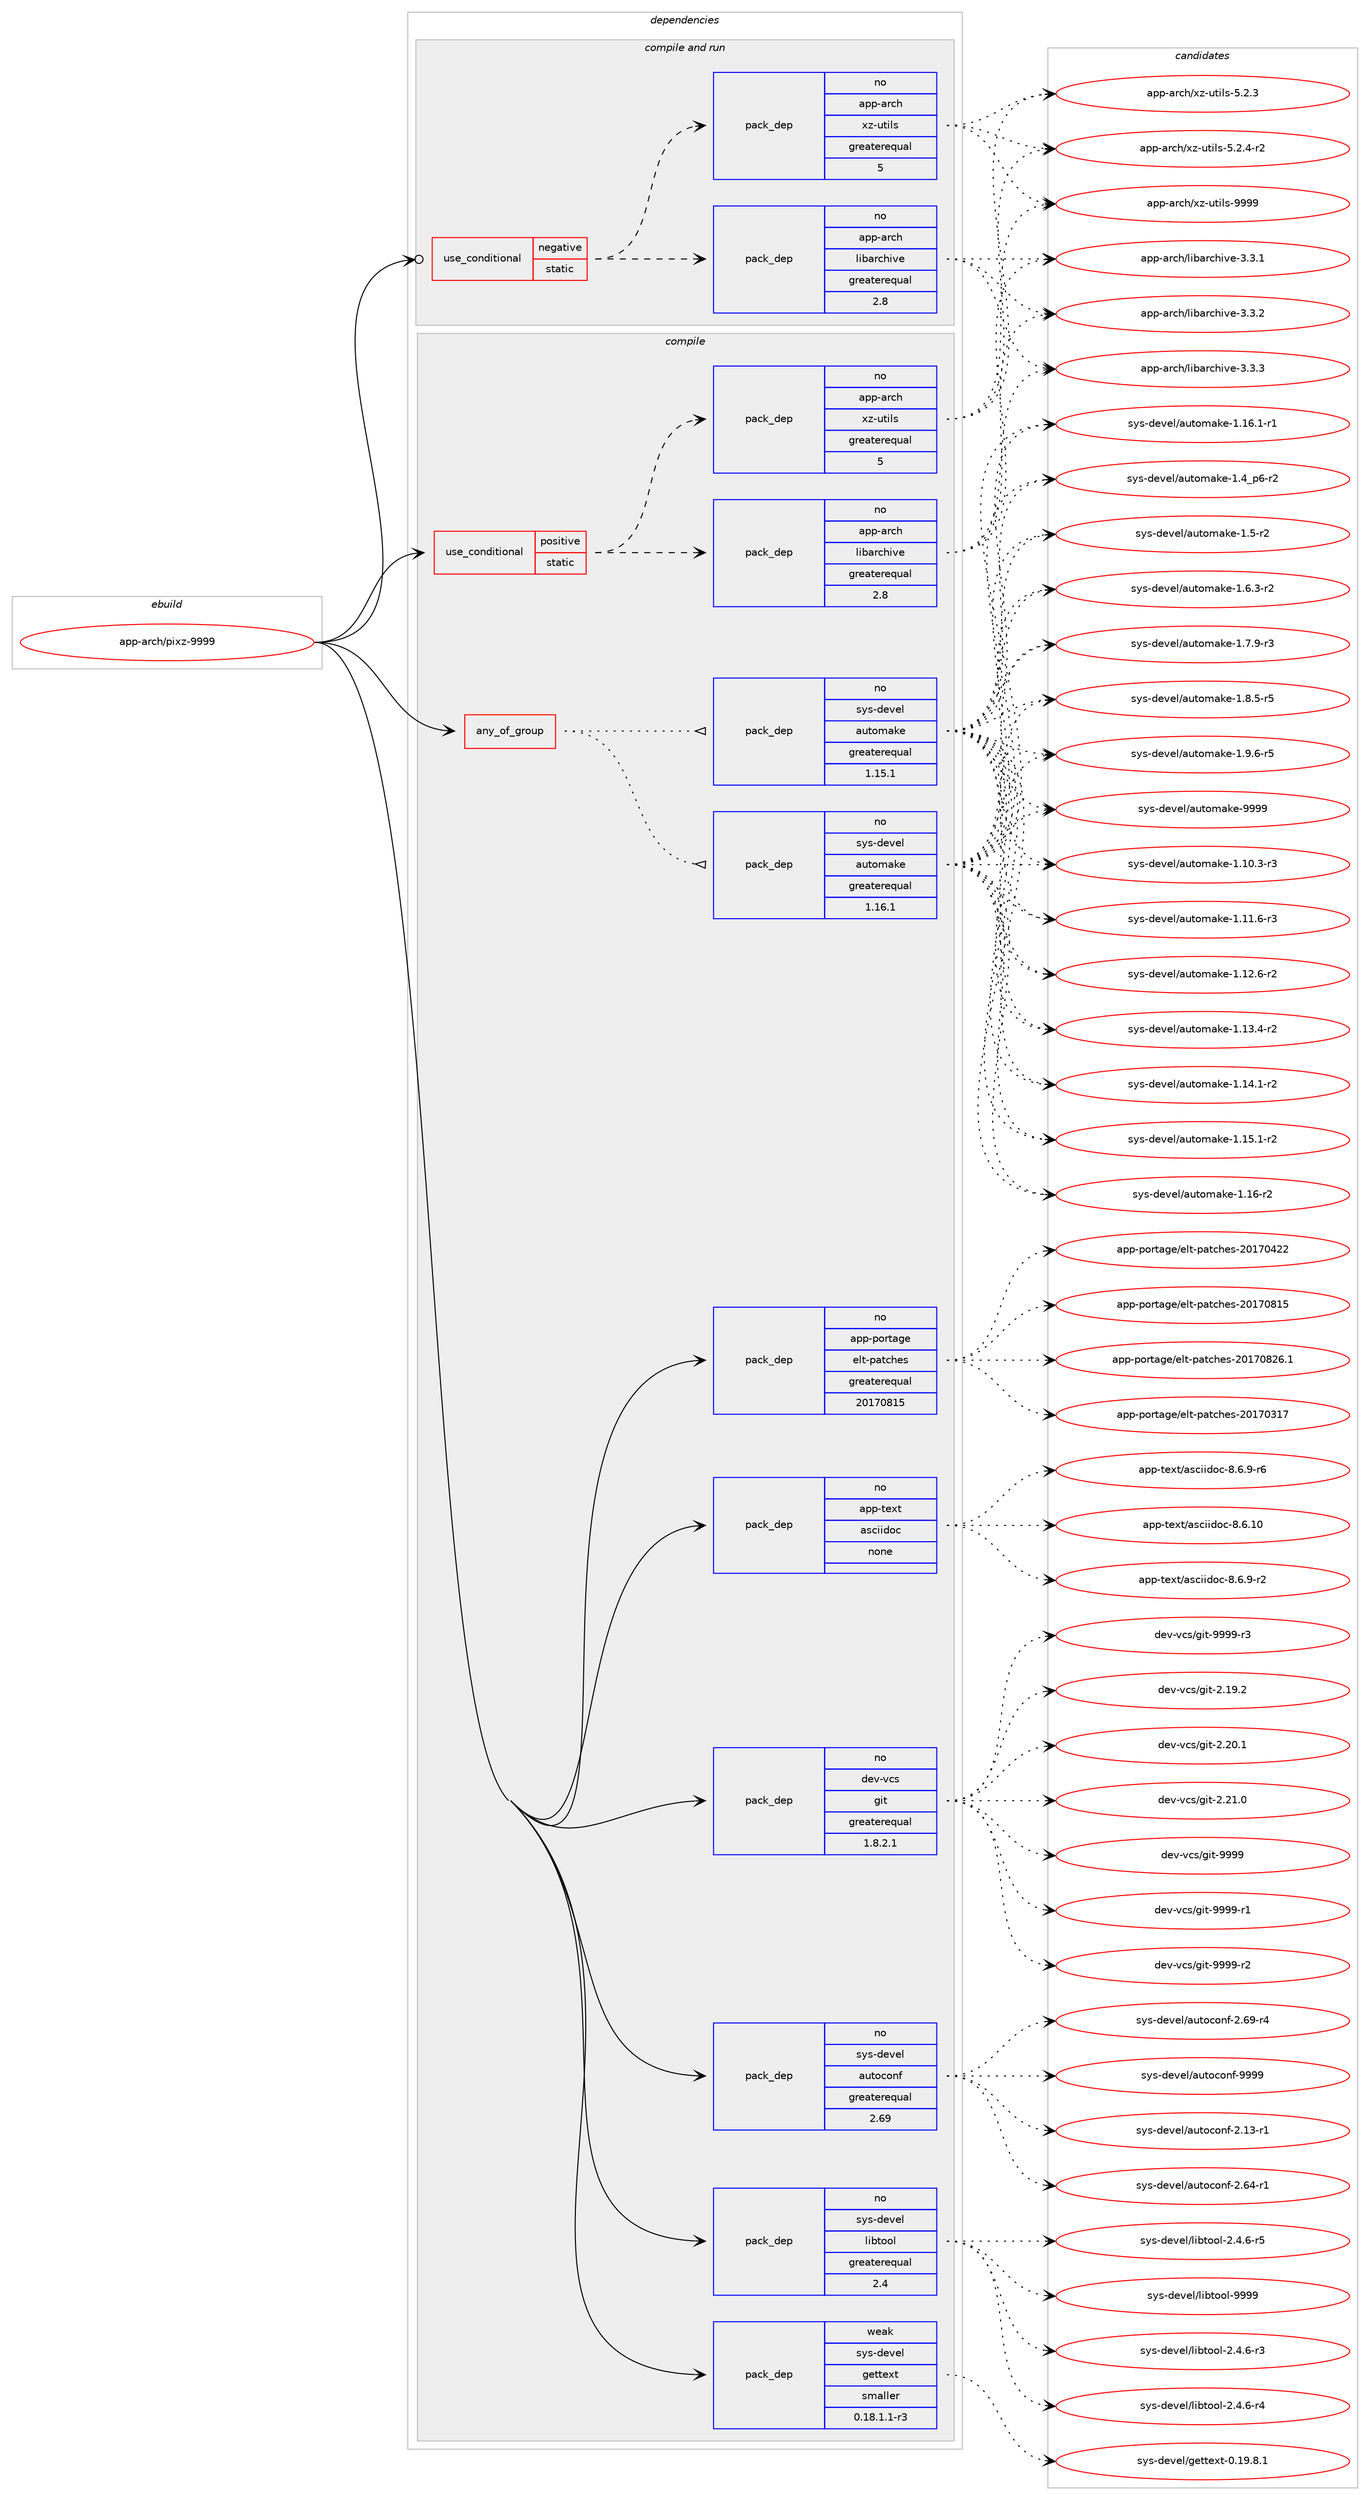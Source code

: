 digraph prolog {

# *************
# Graph options
# *************

newrank=true;
concentrate=true;
compound=true;
graph [rankdir=LR,fontname=Helvetica,fontsize=10,ranksep=1.5];#, ranksep=2.5, nodesep=0.2];
edge  [arrowhead=vee];
node  [fontname=Helvetica,fontsize=10];

# **********
# The ebuild
# **********

subgraph cluster_leftcol {
color=gray;
rank=same;
label=<<i>ebuild</i>>;
id [label="app-arch/pixz-9999", color=red, width=4, href="../app-arch/pixz-9999.svg"];
}

# ****************
# The dependencies
# ****************

subgraph cluster_midcol {
color=gray;
label=<<i>dependencies</i>>;
subgraph cluster_compile {
fillcolor="#eeeeee";
style=filled;
label=<<i>compile</i>>;
subgraph any19210 {
dependency1271506 [label=<<TABLE BORDER="0" CELLBORDER="1" CELLSPACING="0" CELLPADDING="4"><TR><TD CELLPADDING="10">any_of_group</TD></TR></TABLE>>, shape=none, color=red];subgraph pack905161 {
dependency1271507 [label=<<TABLE BORDER="0" CELLBORDER="1" CELLSPACING="0" CELLPADDING="4" WIDTH="220"><TR><TD ROWSPAN="6" CELLPADDING="30">pack_dep</TD></TR><TR><TD WIDTH="110">no</TD></TR><TR><TD>sys-devel</TD></TR><TR><TD>automake</TD></TR><TR><TD>greaterequal</TD></TR><TR><TD>1.16.1</TD></TR></TABLE>>, shape=none, color=blue];
}
dependency1271506:e -> dependency1271507:w [weight=20,style="dotted",arrowhead="oinv"];
subgraph pack905162 {
dependency1271508 [label=<<TABLE BORDER="0" CELLBORDER="1" CELLSPACING="0" CELLPADDING="4" WIDTH="220"><TR><TD ROWSPAN="6" CELLPADDING="30">pack_dep</TD></TR><TR><TD WIDTH="110">no</TD></TR><TR><TD>sys-devel</TD></TR><TR><TD>automake</TD></TR><TR><TD>greaterequal</TD></TR><TR><TD>1.15.1</TD></TR></TABLE>>, shape=none, color=blue];
}
dependency1271506:e -> dependency1271508:w [weight=20,style="dotted",arrowhead="oinv"];
}
id:e -> dependency1271506:w [weight=20,style="solid",arrowhead="vee"];
subgraph cond346614 {
dependency1271509 [label=<<TABLE BORDER="0" CELLBORDER="1" CELLSPACING="0" CELLPADDING="4"><TR><TD ROWSPAN="3" CELLPADDING="10">use_conditional</TD></TR><TR><TD>positive</TD></TR><TR><TD>static</TD></TR></TABLE>>, shape=none, color=red];
subgraph pack905163 {
dependency1271510 [label=<<TABLE BORDER="0" CELLBORDER="1" CELLSPACING="0" CELLPADDING="4" WIDTH="220"><TR><TD ROWSPAN="6" CELLPADDING="30">pack_dep</TD></TR><TR><TD WIDTH="110">no</TD></TR><TR><TD>app-arch</TD></TR><TR><TD>libarchive</TD></TR><TR><TD>greaterequal</TD></TR><TR><TD>2.8</TD></TR></TABLE>>, shape=none, color=blue];
}
dependency1271509:e -> dependency1271510:w [weight=20,style="dashed",arrowhead="vee"];
subgraph pack905164 {
dependency1271511 [label=<<TABLE BORDER="0" CELLBORDER="1" CELLSPACING="0" CELLPADDING="4" WIDTH="220"><TR><TD ROWSPAN="6" CELLPADDING="30">pack_dep</TD></TR><TR><TD WIDTH="110">no</TD></TR><TR><TD>app-arch</TD></TR><TR><TD>xz-utils</TD></TR><TR><TD>greaterequal</TD></TR><TR><TD>5</TD></TR></TABLE>>, shape=none, color=blue];
}
dependency1271509:e -> dependency1271511:w [weight=20,style="dashed",arrowhead="vee"];
}
id:e -> dependency1271509:w [weight=20,style="solid",arrowhead="vee"];
subgraph pack905165 {
dependency1271512 [label=<<TABLE BORDER="0" CELLBORDER="1" CELLSPACING="0" CELLPADDING="4" WIDTH="220"><TR><TD ROWSPAN="6" CELLPADDING="30">pack_dep</TD></TR><TR><TD WIDTH="110">no</TD></TR><TR><TD>app-portage</TD></TR><TR><TD>elt-patches</TD></TR><TR><TD>greaterequal</TD></TR><TR><TD>20170815</TD></TR></TABLE>>, shape=none, color=blue];
}
id:e -> dependency1271512:w [weight=20,style="solid",arrowhead="vee"];
subgraph pack905166 {
dependency1271513 [label=<<TABLE BORDER="0" CELLBORDER="1" CELLSPACING="0" CELLPADDING="4" WIDTH="220"><TR><TD ROWSPAN="6" CELLPADDING="30">pack_dep</TD></TR><TR><TD WIDTH="110">no</TD></TR><TR><TD>app-text</TD></TR><TR><TD>asciidoc</TD></TR><TR><TD>none</TD></TR><TR><TD></TD></TR></TABLE>>, shape=none, color=blue];
}
id:e -> dependency1271513:w [weight=20,style="solid",arrowhead="vee"];
subgraph pack905167 {
dependency1271514 [label=<<TABLE BORDER="0" CELLBORDER="1" CELLSPACING="0" CELLPADDING="4" WIDTH="220"><TR><TD ROWSPAN="6" CELLPADDING="30">pack_dep</TD></TR><TR><TD WIDTH="110">no</TD></TR><TR><TD>dev-vcs</TD></TR><TR><TD>git</TD></TR><TR><TD>greaterequal</TD></TR><TR><TD>1.8.2.1</TD></TR></TABLE>>, shape=none, color=blue];
}
id:e -> dependency1271514:w [weight=20,style="solid",arrowhead="vee"];
subgraph pack905168 {
dependency1271515 [label=<<TABLE BORDER="0" CELLBORDER="1" CELLSPACING="0" CELLPADDING="4" WIDTH="220"><TR><TD ROWSPAN="6" CELLPADDING="30">pack_dep</TD></TR><TR><TD WIDTH="110">no</TD></TR><TR><TD>sys-devel</TD></TR><TR><TD>autoconf</TD></TR><TR><TD>greaterequal</TD></TR><TR><TD>2.69</TD></TR></TABLE>>, shape=none, color=blue];
}
id:e -> dependency1271515:w [weight=20,style="solid",arrowhead="vee"];
subgraph pack905169 {
dependency1271516 [label=<<TABLE BORDER="0" CELLBORDER="1" CELLSPACING="0" CELLPADDING="4" WIDTH="220"><TR><TD ROWSPAN="6" CELLPADDING="30">pack_dep</TD></TR><TR><TD WIDTH="110">no</TD></TR><TR><TD>sys-devel</TD></TR><TR><TD>libtool</TD></TR><TR><TD>greaterequal</TD></TR><TR><TD>2.4</TD></TR></TABLE>>, shape=none, color=blue];
}
id:e -> dependency1271516:w [weight=20,style="solid",arrowhead="vee"];
subgraph pack905170 {
dependency1271517 [label=<<TABLE BORDER="0" CELLBORDER="1" CELLSPACING="0" CELLPADDING="4" WIDTH="220"><TR><TD ROWSPAN="6" CELLPADDING="30">pack_dep</TD></TR><TR><TD WIDTH="110">weak</TD></TR><TR><TD>sys-devel</TD></TR><TR><TD>gettext</TD></TR><TR><TD>smaller</TD></TR><TR><TD>0.18.1.1-r3</TD></TR></TABLE>>, shape=none, color=blue];
}
id:e -> dependency1271517:w [weight=20,style="solid",arrowhead="vee"];
}
subgraph cluster_compileandrun {
fillcolor="#eeeeee";
style=filled;
label=<<i>compile and run</i>>;
subgraph cond346615 {
dependency1271518 [label=<<TABLE BORDER="0" CELLBORDER="1" CELLSPACING="0" CELLPADDING="4"><TR><TD ROWSPAN="3" CELLPADDING="10">use_conditional</TD></TR><TR><TD>negative</TD></TR><TR><TD>static</TD></TR></TABLE>>, shape=none, color=red];
subgraph pack905171 {
dependency1271519 [label=<<TABLE BORDER="0" CELLBORDER="1" CELLSPACING="0" CELLPADDING="4" WIDTH="220"><TR><TD ROWSPAN="6" CELLPADDING="30">pack_dep</TD></TR><TR><TD WIDTH="110">no</TD></TR><TR><TD>app-arch</TD></TR><TR><TD>libarchive</TD></TR><TR><TD>greaterequal</TD></TR><TR><TD>2.8</TD></TR></TABLE>>, shape=none, color=blue];
}
dependency1271518:e -> dependency1271519:w [weight=20,style="dashed",arrowhead="vee"];
subgraph pack905172 {
dependency1271520 [label=<<TABLE BORDER="0" CELLBORDER="1" CELLSPACING="0" CELLPADDING="4" WIDTH="220"><TR><TD ROWSPAN="6" CELLPADDING="30">pack_dep</TD></TR><TR><TD WIDTH="110">no</TD></TR><TR><TD>app-arch</TD></TR><TR><TD>xz-utils</TD></TR><TR><TD>greaterequal</TD></TR><TR><TD>5</TD></TR></TABLE>>, shape=none, color=blue];
}
dependency1271518:e -> dependency1271520:w [weight=20,style="dashed",arrowhead="vee"];
}
id:e -> dependency1271518:w [weight=20,style="solid",arrowhead="odotvee"];
}
subgraph cluster_run {
fillcolor="#eeeeee";
style=filled;
label=<<i>run</i>>;
}
}

# **************
# The candidates
# **************

subgraph cluster_choices {
rank=same;
color=gray;
label=<<i>candidates</i>>;

subgraph choice905161 {
color=black;
nodesep=1;
choice11512111545100101118101108479711711611110997107101454946494846514511451 [label="sys-devel/automake-1.10.3-r3", color=red, width=4,href="../sys-devel/automake-1.10.3-r3.svg"];
choice11512111545100101118101108479711711611110997107101454946494946544511451 [label="sys-devel/automake-1.11.6-r3", color=red, width=4,href="../sys-devel/automake-1.11.6-r3.svg"];
choice11512111545100101118101108479711711611110997107101454946495046544511450 [label="sys-devel/automake-1.12.6-r2", color=red, width=4,href="../sys-devel/automake-1.12.6-r2.svg"];
choice11512111545100101118101108479711711611110997107101454946495146524511450 [label="sys-devel/automake-1.13.4-r2", color=red, width=4,href="../sys-devel/automake-1.13.4-r2.svg"];
choice11512111545100101118101108479711711611110997107101454946495246494511450 [label="sys-devel/automake-1.14.1-r2", color=red, width=4,href="../sys-devel/automake-1.14.1-r2.svg"];
choice11512111545100101118101108479711711611110997107101454946495346494511450 [label="sys-devel/automake-1.15.1-r2", color=red, width=4,href="../sys-devel/automake-1.15.1-r2.svg"];
choice1151211154510010111810110847971171161111099710710145494649544511450 [label="sys-devel/automake-1.16-r2", color=red, width=4,href="../sys-devel/automake-1.16-r2.svg"];
choice11512111545100101118101108479711711611110997107101454946495446494511449 [label="sys-devel/automake-1.16.1-r1", color=red, width=4,href="../sys-devel/automake-1.16.1-r1.svg"];
choice115121115451001011181011084797117116111109971071014549465295112544511450 [label="sys-devel/automake-1.4_p6-r2", color=red, width=4,href="../sys-devel/automake-1.4_p6-r2.svg"];
choice11512111545100101118101108479711711611110997107101454946534511450 [label="sys-devel/automake-1.5-r2", color=red, width=4,href="../sys-devel/automake-1.5-r2.svg"];
choice115121115451001011181011084797117116111109971071014549465446514511450 [label="sys-devel/automake-1.6.3-r2", color=red, width=4,href="../sys-devel/automake-1.6.3-r2.svg"];
choice115121115451001011181011084797117116111109971071014549465546574511451 [label="sys-devel/automake-1.7.9-r3", color=red, width=4,href="../sys-devel/automake-1.7.9-r3.svg"];
choice115121115451001011181011084797117116111109971071014549465646534511453 [label="sys-devel/automake-1.8.5-r5", color=red, width=4,href="../sys-devel/automake-1.8.5-r5.svg"];
choice115121115451001011181011084797117116111109971071014549465746544511453 [label="sys-devel/automake-1.9.6-r5", color=red, width=4,href="../sys-devel/automake-1.9.6-r5.svg"];
choice115121115451001011181011084797117116111109971071014557575757 [label="sys-devel/automake-9999", color=red, width=4,href="../sys-devel/automake-9999.svg"];
dependency1271507:e -> choice11512111545100101118101108479711711611110997107101454946494846514511451:w [style=dotted,weight="100"];
dependency1271507:e -> choice11512111545100101118101108479711711611110997107101454946494946544511451:w [style=dotted,weight="100"];
dependency1271507:e -> choice11512111545100101118101108479711711611110997107101454946495046544511450:w [style=dotted,weight="100"];
dependency1271507:e -> choice11512111545100101118101108479711711611110997107101454946495146524511450:w [style=dotted,weight="100"];
dependency1271507:e -> choice11512111545100101118101108479711711611110997107101454946495246494511450:w [style=dotted,weight="100"];
dependency1271507:e -> choice11512111545100101118101108479711711611110997107101454946495346494511450:w [style=dotted,weight="100"];
dependency1271507:e -> choice1151211154510010111810110847971171161111099710710145494649544511450:w [style=dotted,weight="100"];
dependency1271507:e -> choice11512111545100101118101108479711711611110997107101454946495446494511449:w [style=dotted,weight="100"];
dependency1271507:e -> choice115121115451001011181011084797117116111109971071014549465295112544511450:w [style=dotted,weight="100"];
dependency1271507:e -> choice11512111545100101118101108479711711611110997107101454946534511450:w [style=dotted,weight="100"];
dependency1271507:e -> choice115121115451001011181011084797117116111109971071014549465446514511450:w [style=dotted,weight="100"];
dependency1271507:e -> choice115121115451001011181011084797117116111109971071014549465546574511451:w [style=dotted,weight="100"];
dependency1271507:e -> choice115121115451001011181011084797117116111109971071014549465646534511453:w [style=dotted,weight="100"];
dependency1271507:e -> choice115121115451001011181011084797117116111109971071014549465746544511453:w [style=dotted,weight="100"];
dependency1271507:e -> choice115121115451001011181011084797117116111109971071014557575757:w [style=dotted,weight="100"];
}
subgraph choice905162 {
color=black;
nodesep=1;
choice11512111545100101118101108479711711611110997107101454946494846514511451 [label="sys-devel/automake-1.10.3-r3", color=red, width=4,href="../sys-devel/automake-1.10.3-r3.svg"];
choice11512111545100101118101108479711711611110997107101454946494946544511451 [label="sys-devel/automake-1.11.6-r3", color=red, width=4,href="../sys-devel/automake-1.11.6-r3.svg"];
choice11512111545100101118101108479711711611110997107101454946495046544511450 [label="sys-devel/automake-1.12.6-r2", color=red, width=4,href="../sys-devel/automake-1.12.6-r2.svg"];
choice11512111545100101118101108479711711611110997107101454946495146524511450 [label="sys-devel/automake-1.13.4-r2", color=red, width=4,href="../sys-devel/automake-1.13.4-r2.svg"];
choice11512111545100101118101108479711711611110997107101454946495246494511450 [label="sys-devel/automake-1.14.1-r2", color=red, width=4,href="../sys-devel/automake-1.14.1-r2.svg"];
choice11512111545100101118101108479711711611110997107101454946495346494511450 [label="sys-devel/automake-1.15.1-r2", color=red, width=4,href="../sys-devel/automake-1.15.1-r2.svg"];
choice1151211154510010111810110847971171161111099710710145494649544511450 [label="sys-devel/automake-1.16-r2", color=red, width=4,href="../sys-devel/automake-1.16-r2.svg"];
choice11512111545100101118101108479711711611110997107101454946495446494511449 [label="sys-devel/automake-1.16.1-r1", color=red, width=4,href="../sys-devel/automake-1.16.1-r1.svg"];
choice115121115451001011181011084797117116111109971071014549465295112544511450 [label="sys-devel/automake-1.4_p6-r2", color=red, width=4,href="../sys-devel/automake-1.4_p6-r2.svg"];
choice11512111545100101118101108479711711611110997107101454946534511450 [label="sys-devel/automake-1.5-r2", color=red, width=4,href="../sys-devel/automake-1.5-r2.svg"];
choice115121115451001011181011084797117116111109971071014549465446514511450 [label="sys-devel/automake-1.6.3-r2", color=red, width=4,href="../sys-devel/automake-1.6.3-r2.svg"];
choice115121115451001011181011084797117116111109971071014549465546574511451 [label="sys-devel/automake-1.7.9-r3", color=red, width=4,href="../sys-devel/automake-1.7.9-r3.svg"];
choice115121115451001011181011084797117116111109971071014549465646534511453 [label="sys-devel/automake-1.8.5-r5", color=red, width=4,href="../sys-devel/automake-1.8.5-r5.svg"];
choice115121115451001011181011084797117116111109971071014549465746544511453 [label="sys-devel/automake-1.9.6-r5", color=red, width=4,href="../sys-devel/automake-1.9.6-r5.svg"];
choice115121115451001011181011084797117116111109971071014557575757 [label="sys-devel/automake-9999", color=red, width=4,href="../sys-devel/automake-9999.svg"];
dependency1271508:e -> choice11512111545100101118101108479711711611110997107101454946494846514511451:w [style=dotted,weight="100"];
dependency1271508:e -> choice11512111545100101118101108479711711611110997107101454946494946544511451:w [style=dotted,weight="100"];
dependency1271508:e -> choice11512111545100101118101108479711711611110997107101454946495046544511450:w [style=dotted,weight="100"];
dependency1271508:e -> choice11512111545100101118101108479711711611110997107101454946495146524511450:w [style=dotted,weight="100"];
dependency1271508:e -> choice11512111545100101118101108479711711611110997107101454946495246494511450:w [style=dotted,weight="100"];
dependency1271508:e -> choice11512111545100101118101108479711711611110997107101454946495346494511450:w [style=dotted,weight="100"];
dependency1271508:e -> choice1151211154510010111810110847971171161111099710710145494649544511450:w [style=dotted,weight="100"];
dependency1271508:e -> choice11512111545100101118101108479711711611110997107101454946495446494511449:w [style=dotted,weight="100"];
dependency1271508:e -> choice115121115451001011181011084797117116111109971071014549465295112544511450:w [style=dotted,weight="100"];
dependency1271508:e -> choice11512111545100101118101108479711711611110997107101454946534511450:w [style=dotted,weight="100"];
dependency1271508:e -> choice115121115451001011181011084797117116111109971071014549465446514511450:w [style=dotted,weight="100"];
dependency1271508:e -> choice115121115451001011181011084797117116111109971071014549465546574511451:w [style=dotted,weight="100"];
dependency1271508:e -> choice115121115451001011181011084797117116111109971071014549465646534511453:w [style=dotted,weight="100"];
dependency1271508:e -> choice115121115451001011181011084797117116111109971071014549465746544511453:w [style=dotted,weight="100"];
dependency1271508:e -> choice115121115451001011181011084797117116111109971071014557575757:w [style=dotted,weight="100"];
}
subgraph choice905163 {
color=black;
nodesep=1;
choice9711211245971149910447108105989711499104105118101455146514649 [label="app-arch/libarchive-3.3.1", color=red, width=4,href="../app-arch/libarchive-3.3.1.svg"];
choice9711211245971149910447108105989711499104105118101455146514650 [label="app-arch/libarchive-3.3.2", color=red, width=4,href="../app-arch/libarchive-3.3.2.svg"];
choice9711211245971149910447108105989711499104105118101455146514651 [label="app-arch/libarchive-3.3.3", color=red, width=4,href="../app-arch/libarchive-3.3.3.svg"];
dependency1271510:e -> choice9711211245971149910447108105989711499104105118101455146514649:w [style=dotted,weight="100"];
dependency1271510:e -> choice9711211245971149910447108105989711499104105118101455146514650:w [style=dotted,weight="100"];
dependency1271510:e -> choice9711211245971149910447108105989711499104105118101455146514651:w [style=dotted,weight="100"];
}
subgraph choice905164 {
color=black;
nodesep=1;
choice971121124597114991044712012245117116105108115455346504651 [label="app-arch/xz-utils-5.2.3", color=red, width=4,href="../app-arch/xz-utils-5.2.3.svg"];
choice9711211245971149910447120122451171161051081154553465046524511450 [label="app-arch/xz-utils-5.2.4-r2", color=red, width=4,href="../app-arch/xz-utils-5.2.4-r2.svg"];
choice9711211245971149910447120122451171161051081154557575757 [label="app-arch/xz-utils-9999", color=red, width=4,href="../app-arch/xz-utils-9999.svg"];
dependency1271511:e -> choice971121124597114991044712012245117116105108115455346504651:w [style=dotted,weight="100"];
dependency1271511:e -> choice9711211245971149910447120122451171161051081154553465046524511450:w [style=dotted,weight="100"];
dependency1271511:e -> choice9711211245971149910447120122451171161051081154557575757:w [style=dotted,weight="100"];
}
subgraph choice905165 {
color=black;
nodesep=1;
choice97112112451121111141169710310147101108116451129711699104101115455048495548514955 [label="app-portage/elt-patches-20170317", color=red, width=4,href="../app-portage/elt-patches-20170317.svg"];
choice97112112451121111141169710310147101108116451129711699104101115455048495548525050 [label="app-portage/elt-patches-20170422", color=red, width=4,href="../app-portage/elt-patches-20170422.svg"];
choice97112112451121111141169710310147101108116451129711699104101115455048495548564953 [label="app-portage/elt-patches-20170815", color=red, width=4,href="../app-portage/elt-patches-20170815.svg"];
choice971121124511211111411697103101471011081164511297116991041011154550484955485650544649 [label="app-portage/elt-patches-20170826.1", color=red, width=4,href="../app-portage/elt-patches-20170826.1.svg"];
dependency1271512:e -> choice97112112451121111141169710310147101108116451129711699104101115455048495548514955:w [style=dotted,weight="100"];
dependency1271512:e -> choice97112112451121111141169710310147101108116451129711699104101115455048495548525050:w [style=dotted,weight="100"];
dependency1271512:e -> choice97112112451121111141169710310147101108116451129711699104101115455048495548564953:w [style=dotted,weight="100"];
dependency1271512:e -> choice971121124511211111411697103101471011081164511297116991041011154550484955485650544649:w [style=dotted,weight="100"];
}
subgraph choice905166 {
color=black;
nodesep=1;
choice97112112451161011201164797115991051051001119945564654464948 [label="app-text/asciidoc-8.6.10", color=red, width=4,href="../app-text/asciidoc-8.6.10.svg"];
choice9711211245116101120116479711599105105100111994556465446574511450 [label="app-text/asciidoc-8.6.9-r2", color=red, width=4,href="../app-text/asciidoc-8.6.9-r2.svg"];
choice9711211245116101120116479711599105105100111994556465446574511454 [label="app-text/asciidoc-8.6.9-r6", color=red, width=4,href="../app-text/asciidoc-8.6.9-r6.svg"];
dependency1271513:e -> choice97112112451161011201164797115991051051001119945564654464948:w [style=dotted,weight="100"];
dependency1271513:e -> choice9711211245116101120116479711599105105100111994556465446574511450:w [style=dotted,weight="100"];
dependency1271513:e -> choice9711211245116101120116479711599105105100111994556465446574511454:w [style=dotted,weight="100"];
}
subgraph choice905167 {
color=black;
nodesep=1;
choice10010111845118991154710310511645504649574650 [label="dev-vcs/git-2.19.2", color=red, width=4,href="../dev-vcs/git-2.19.2.svg"];
choice10010111845118991154710310511645504650484649 [label="dev-vcs/git-2.20.1", color=red, width=4,href="../dev-vcs/git-2.20.1.svg"];
choice10010111845118991154710310511645504650494648 [label="dev-vcs/git-2.21.0", color=red, width=4,href="../dev-vcs/git-2.21.0.svg"];
choice1001011184511899115471031051164557575757 [label="dev-vcs/git-9999", color=red, width=4,href="../dev-vcs/git-9999.svg"];
choice10010111845118991154710310511645575757574511449 [label="dev-vcs/git-9999-r1", color=red, width=4,href="../dev-vcs/git-9999-r1.svg"];
choice10010111845118991154710310511645575757574511450 [label="dev-vcs/git-9999-r2", color=red, width=4,href="../dev-vcs/git-9999-r2.svg"];
choice10010111845118991154710310511645575757574511451 [label="dev-vcs/git-9999-r3", color=red, width=4,href="../dev-vcs/git-9999-r3.svg"];
dependency1271514:e -> choice10010111845118991154710310511645504649574650:w [style=dotted,weight="100"];
dependency1271514:e -> choice10010111845118991154710310511645504650484649:w [style=dotted,weight="100"];
dependency1271514:e -> choice10010111845118991154710310511645504650494648:w [style=dotted,weight="100"];
dependency1271514:e -> choice1001011184511899115471031051164557575757:w [style=dotted,weight="100"];
dependency1271514:e -> choice10010111845118991154710310511645575757574511449:w [style=dotted,weight="100"];
dependency1271514:e -> choice10010111845118991154710310511645575757574511450:w [style=dotted,weight="100"];
dependency1271514:e -> choice10010111845118991154710310511645575757574511451:w [style=dotted,weight="100"];
}
subgraph choice905168 {
color=black;
nodesep=1;
choice1151211154510010111810110847971171161119911111010245504649514511449 [label="sys-devel/autoconf-2.13-r1", color=red, width=4,href="../sys-devel/autoconf-2.13-r1.svg"];
choice1151211154510010111810110847971171161119911111010245504654524511449 [label="sys-devel/autoconf-2.64-r1", color=red, width=4,href="../sys-devel/autoconf-2.64-r1.svg"];
choice1151211154510010111810110847971171161119911111010245504654574511452 [label="sys-devel/autoconf-2.69-r4", color=red, width=4,href="../sys-devel/autoconf-2.69-r4.svg"];
choice115121115451001011181011084797117116111991111101024557575757 [label="sys-devel/autoconf-9999", color=red, width=4,href="../sys-devel/autoconf-9999.svg"];
dependency1271515:e -> choice1151211154510010111810110847971171161119911111010245504649514511449:w [style=dotted,weight="100"];
dependency1271515:e -> choice1151211154510010111810110847971171161119911111010245504654524511449:w [style=dotted,weight="100"];
dependency1271515:e -> choice1151211154510010111810110847971171161119911111010245504654574511452:w [style=dotted,weight="100"];
dependency1271515:e -> choice115121115451001011181011084797117116111991111101024557575757:w [style=dotted,weight="100"];
}
subgraph choice905169 {
color=black;
nodesep=1;
choice1151211154510010111810110847108105981161111111084550465246544511451 [label="sys-devel/libtool-2.4.6-r3", color=red, width=4,href="../sys-devel/libtool-2.4.6-r3.svg"];
choice1151211154510010111810110847108105981161111111084550465246544511452 [label="sys-devel/libtool-2.4.6-r4", color=red, width=4,href="../sys-devel/libtool-2.4.6-r4.svg"];
choice1151211154510010111810110847108105981161111111084550465246544511453 [label="sys-devel/libtool-2.4.6-r5", color=red, width=4,href="../sys-devel/libtool-2.4.6-r5.svg"];
choice1151211154510010111810110847108105981161111111084557575757 [label="sys-devel/libtool-9999", color=red, width=4,href="../sys-devel/libtool-9999.svg"];
dependency1271516:e -> choice1151211154510010111810110847108105981161111111084550465246544511451:w [style=dotted,weight="100"];
dependency1271516:e -> choice1151211154510010111810110847108105981161111111084550465246544511452:w [style=dotted,weight="100"];
dependency1271516:e -> choice1151211154510010111810110847108105981161111111084550465246544511453:w [style=dotted,weight="100"];
dependency1271516:e -> choice1151211154510010111810110847108105981161111111084557575757:w [style=dotted,weight="100"];
}
subgraph choice905170 {
color=black;
nodesep=1;
choice1151211154510010111810110847103101116116101120116454846495746564649 [label="sys-devel/gettext-0.19.8.1", color=red, width=4,href="../sys-devel/gettext-0.19.8.1.svg"];
dependency1271517:e -> choice1151211154510010111810110847103101116116101120116454846495746564649:w [style=dotted,weight="100"];
}
subgraph choice905171 {
color=black;
nodesep=1;
choice9711211245971149910447108105989711499104105118101455146514649 [label="app-arch/libarchive-3.3.1", color=red, width=4,href="../app-arch/libarchive-3.3.1.svg"];
choice9711211245971149910447108105989711499104105118101455146514650 [label="app-arch/libarchive-3.3.2", color=red, width=4,href="../app-arch/libarchive-3.3.2.svg"];
choice9711211245971149910447108105989711499104105118101455146514651 [label="app-arch/libarchive-3.3.3", color=red, width=4,href="../app-arch/libarchive-3.3.3.svg"];
dependency1271519:e -> choice9711211245971149910447108105989711499104105118101455146514649:w [style=dotted,weight="100"];
dependency1271519:e -> choice9711211245971149910447108105989711499104105118101455146514650:w [style=dotted,weight="100"];
dependency1271519:e -> choice9711211245971149910447108105989711499104105118101455146514651:w [style=dotted,weight="100"];
}
subgraph choice905172 {
color=black;
nodesep=1;
choice971121124597114991044712012245117116105108115455346504651 [label="app-arch/xz-utils-5.2.3", color=red, width=4,href="../app-arch/xz-utils-5.2.3.svg"];
choice9711211245971149910447120122451171161051081154553465046524511450 [label="app-arch/xz-utils-5.2.4-r2", color=red, width=4,href="../app-arch/xz-utils-5.2.4-r2.svg"];
choice9711211245971149910447120122451171161051081154557575757 [label="app-arch/xz-utils-9999", color=red, width=4,href="../app-arch/xz-utils-9999.svg"];
dependency1271520:e -> choice971121124597114991044712012245117116105108115455346504651:w [style=dotted,weight="100"];
dependency1271520:e -> choice9711211245971149910447120122451171161051081154553465046524511450:w [style=dotted,weight="100"];
dependency1271520:e -> choice9711211245971149910447120122451171161051081154557575757:w [style=dotted,weight="100"];
}
}

}
